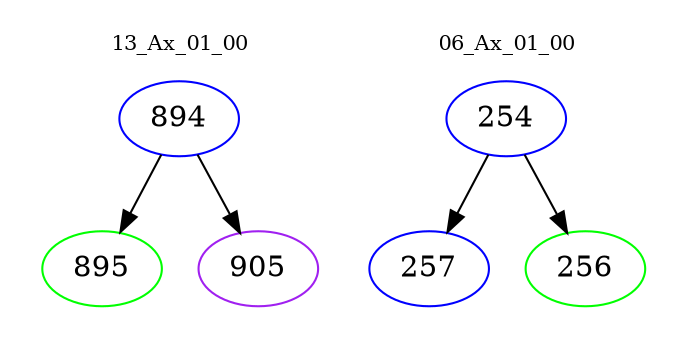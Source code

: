 digraph{
subgraph cluster_0 {
color = white
label = "13_Ax_01_00";
fontsize=10;
T0_894 [label="894", color="blue"]
T0_894 -> T0_895 [color="black"]
T0_895 [label="895", color="green"]
T0_894 -> T0_905 [color="black"]
T0_905 [label="905", color="purple"]
}
subgraph cluster_1 {
color = white
label = "06_Ax_01_00";
fontsize=10;
T1_254 [label="254", color="blue"]
T1_254 -> T1_257 [color="black"]
T1_257 [label="257", color="blue"]
T1_254 -> T1_256 [color="black"]
T1_256 [label="256", color="green"]
}
}
